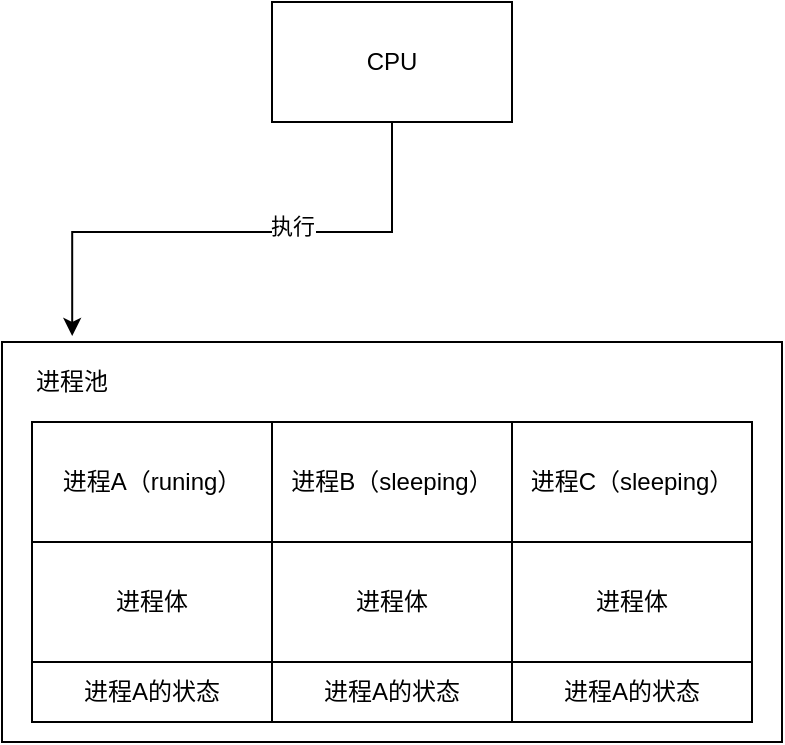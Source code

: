 <mxfile version="13.7.9" type="device"><diagram id="FQj_Lc3wnNAr_dPl5SfR" name="第 1 页"><mxGraphModel dx="981" dy="594" grid="1" gridSize="10" guides="1" tooltips="1" connect="1" arrows="1" fold="1" page="1" pageScale="1" pageWidth="827" pageHeight="1169" math="0" shadow="0"><root><mxCell id="0"/><mxCell id="1" parent="0"/><mxCell id="JRmECAgqrooVdwkuCxlS-12" value="" style="rounded=0;whiteSpace=wrap;html=1;" vertex="1" parent="1"><mxGeometry x="219" y="300" width="390" height="200" as="geometry"/></mxCell><mxCell id="JRmECAgqrooVdwkuCxlS-15" style="edgeStyle=orthogonalEdgeStyle;rounded=0;orthogonalLoop=1;jettySize=auto;html=1;exitX=0.5;exitY=1;exitDx=0;exitDy=0;entryX=0.09;entryY=-0.015;entryDx=0;entryDy=0;entryPerimeter=0;" edge="1" parent="1" source="JRmECAgqrooVdwkuCxlS-1" target="JRmECAgqrooVdwkuCxlS-12"><mxGeometry relative="1" as="geometry"/></mxCell><mxCell id="JRmECAgqrooVdwkuCxlS-16" value="执行" style="edgeLabel;html=1;align=center;verticalAlign=middle;resizable=0;points=[];" vertex="1" connectable="0" parent="JRmECAgqrooVdwkuCxlS-15"><mxGeometry x="-0.208" y="-3" relative="1" as="geometry"><mxPoint as="offset"/></mxGeometry></mxCell><mxCell id="JRmECAgqrooVdwkuCxlS-1" value="CPU" style="rounded=0;whiteSpace=wrap;html=1;" vertex="1" parent="1"><mxGeometry x="354" y="130" width="120" height="60" as="geometry"/></mxCell><mxCell id="JRmECAgqrooVdwkuCxlS-2" value="进程A（runing）" style="rounded=0;whiteSpace=wrap;html=1;" vertex="1" parent="1"><mxGeometry x="234" y="340" width="120" height="60" as="geometry"/></mxCell><mxCell id="JRmECAgqrooVdwkuCxlS-3" value="进程B（sleeping）" style="rounded=0;whiteSpace=wrap;html=1;" vertex="1" parent="1"><mxGeometry x="354" y="340" width="120" height="60" as="geometry"/></mxCell><mxCell id="JRmECAgqrooVdwkuCxlS-4" value="进程C（sleeping）" style="rounded=0;whiteSpace=wrap;html=1;" vertex="1" parent="1"><mxGeometry x="474" y="340" width="120" height="60" as="geometry"/></mxCell><mxCell id="JRmECAgqrooVdwkuCxlS-5" value="进程体" style="rounded=0;whiteSpace=wrap;html=1;" vertex="1" parent="1"><mxGeometry x="234" y="400" width="120" height="60" as="geometry"/></mxCell><mxCell id="JRmECAgqrooVdwkuCxlS-6" value="进程体" style="rounded=0;whiteSpace=wrap;html=1;" vertex="1" parent="1"><mxGeometry x="354" y="400" width="120" height="60" as="geometry"/></mxCell><mxCell id="JRmECAgqrooVdwkuCxlS-7" value="进程体" style="rounded=0;whiteSpace=wrap;html=1;" vertex="1" parent="1"><mxGeometry x="474" y="400" width="120" height="60" as="geometry"/></mxCell><mxCell id="JRmECAgqrooVdwkuCxlS-8" value="进程A的状态" style="rounded=0;whiteSpace=wrap;html=1;" vertex="1" parent="1"><mxGeometry x="234" y="460" width="120" height="30" as="geometry"/></mxCell><mxCell id="JRmECAgqrooVdwkuCxlS-9" value="进程A的状态" style="rounded=0;whiteSpace=wrap;html=1;" vertex="1" parent="1"><mxGeometry x="354" y="460" width="120" height="30" as="geometry"/></mxCell><mxCell id="JRmECAgqrooVdwkuCxlS-10" value="进程A的状态" style="rounded=0;whiteSpace=wrap;html=1;" vertex="1" parent="1"><mxGeometry x="474" y="460" width="120" height="30" as="geometry"/></mxCell><mxCell id="JRmECAgqrooVdwkuCxlS-13" value="进程池" style="text;html=1;strokeColor=none;fillColor=none;align=center;verticalAlign=middle;whiteSpace=wrap;rounded=0;" vertex="1" parent="1"><mxGeometry x="234" y="310" width="40" height="20" as="geometry"/></mxCell></root></mxGraphModel></diagram></mxfile>
